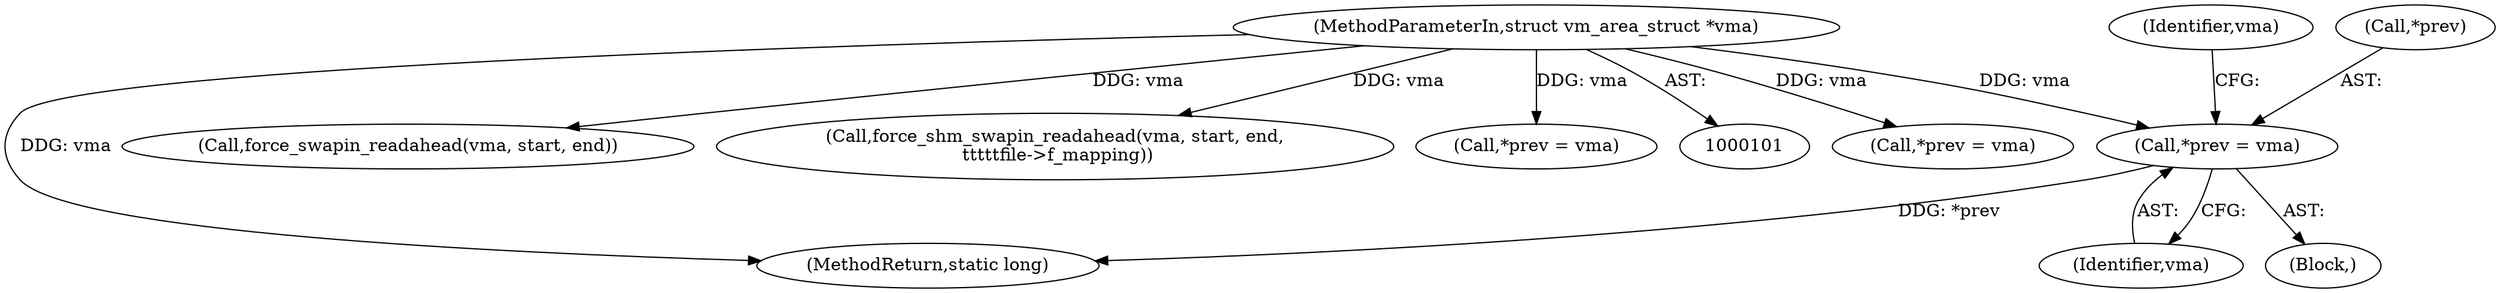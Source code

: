 digraph "0_linux_6ea8d958a2c95a1d514015d4e29ba21a8c0a1a91@pointer" {
"1000117" [label="(Call,*prev = vma)"];
"1000102" [label="(MethodParameterIn,struct vm_area_struct *vma)"];
"1000120" [label="(Identifier,vma)"];
"1000153" [label="(Call,*prev = vma)"];
"1000205" [label="(MethodReturn,static long)"];
"1000116" [label="(Block,)"];
"1000122" [label="(Identifier,vma)"];
"1000117" [label="(Call,*prev = vma)"];
"1000121" [label="(Call,force_swapin_readahead(vma, start, end))"];
"1000137" [label="(Call,force_shm_swapin_readahead(vma, start, end,\n \t\t\t\t\tfile->f_mapping))"];
"1000133" [label="(Call,*prev = vma)"];
"1000102" [label="(MethodParameterIn,struct vm_area_struct *vma)"];
"1000118" [label="(Call,*prev)"];
"1000117" -> "1000116"  [label="AST: "];
"1000117" -> "1000120"  [label="CFG: "];
"1000118" -> "1000117"  [label="AST: "];
"1000120" -> "1000117"  [label="AST: "];
"1000122" -> "1000117"  [label="CFG: "];
"1000117" -> "1000205"  [label="DDG: *prev"];
"1000102" -> "1000117"  [label="DDG: vma"];
"1000102" -> "1000101"  [label="AST: "];
"1000102" -> "1000205"  [label="DDG: vma"];
"1000102" -> "1000121"  [label="DDG: vma"];
"1000102" -> "1000133"  [label="DDG: vma"];
"1000102" -> "1000137"  [label="DDG: vma"];
"1000102" -> "1000153"  [label="DDG: vma"];
}

